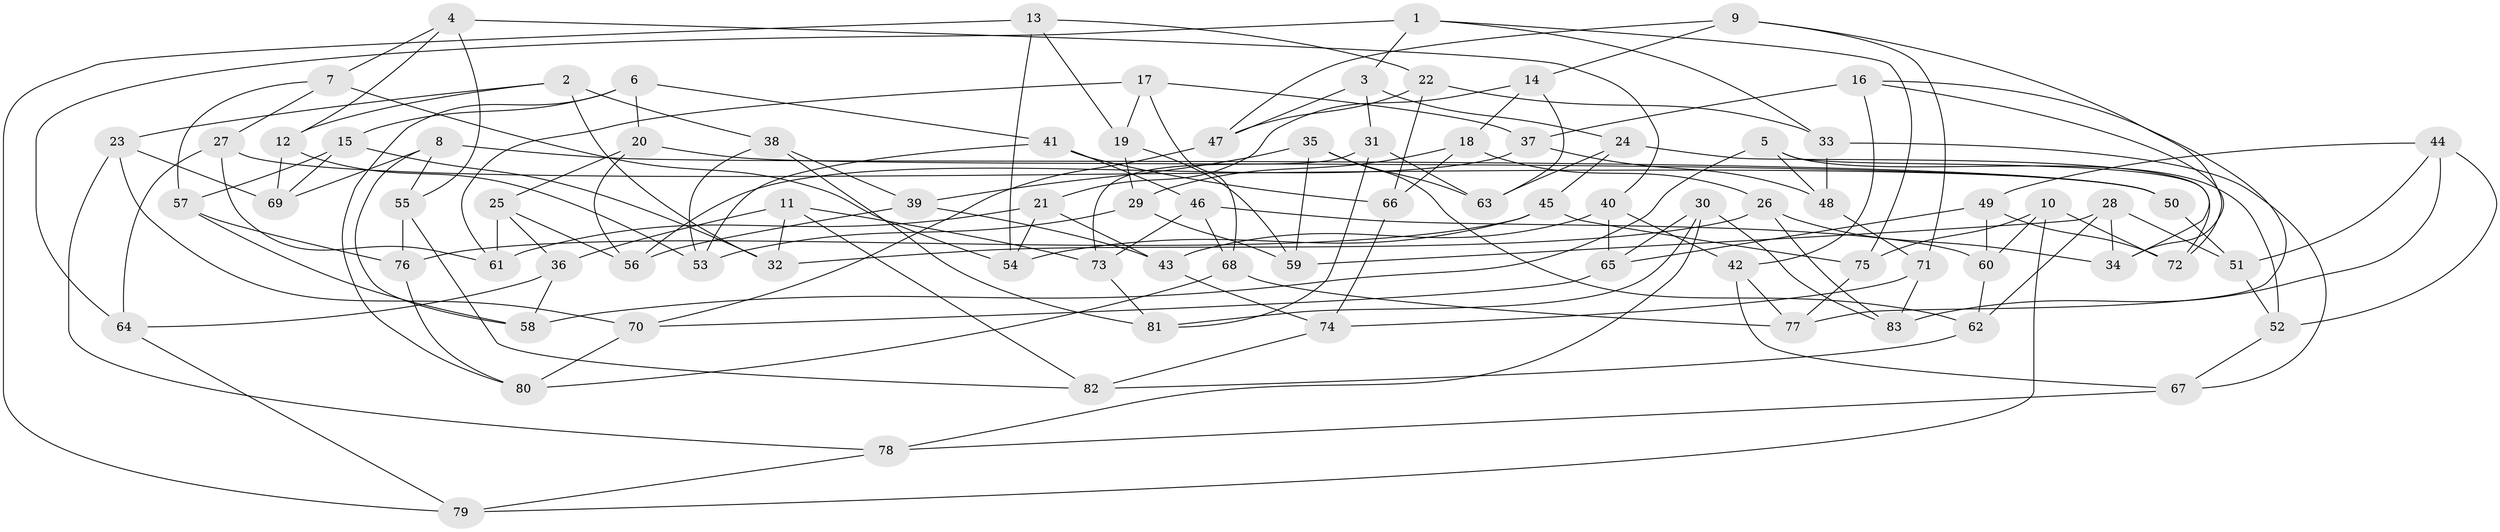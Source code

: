 // Generated by graph-tools (version 1.1) at 2025/03/03/09/25 03:03:09]
// undirected, 83 vertices, 166 edges
graph export_dot {
graph [start="1"]
  node [color=gray90,style=filled];
  1;
  2;
  3;
  4;
  5;
  6;
  7;
  8;
  9;
  10;
  11;
  12;
  13;
  14;
  15;
  16;
  17;
  18;
  19;
  20;
  21;
  22;
  23;
  24;
  25;
  26;
  27;
  28;
  29;
  30;
  31;
  32;
  33;
  34;
  35;
  36;
  37;
  38;
  39;
  40;
  41;
  42;
  43;
  44;
  45;
  46;
  47;
  48;
  49;
  50;
  51;
  52;
  53;
  54;
  55;
  56;
  57;
  58;
  59;
  60;
  61;
  62;
  63;
  64;
  65;
  66;
  67;
  68;
  69;
  70;
  71;
  72;
  73;
  74;
  75;
  76;
  77;
  78;
  79;
  80;
  81;
  82;
  83;
  1 -- 75;
  1 -- 64;
  1 -- 33;
  1 -- 3;
  2 -- 23;
  2 -- 32;
  2 -- 38;
  2 -- 12;
  3 -- 24;
  3 -- 31;
  3 -- 47;
  4 -- 7;
  4 -- 40;
  4 -- 55;
  4 -- 12;
  5 -- 34;
  5 -- 52;
  5 -- 48;
  5 -- 58;
  6 -- 80;
  6 -- 41;
  6 -- 15;
  6 -- 20;
  7 -- 27;
  7 -- 57;
  7 -- 54;
  8 -- 58;
  8 -- 50;
  8 -- 69;
  8 -- 55;
  9 -- 47;
  9 -- 14;
  9 -- 71;
  9 -- 72;
  10 -- 72;
  10 -- 79;
  10 -- 75;
  10 -- 60;
  11 -- 82;
  11 -- 73;
  11 -- 32;
  11 -- 36;
  12 -- 69;
  12 -- 53;
  13 -- 19;
  13 -- 79;
  13 -- 54;
  13 -- 22;
  14 -- 18;
  14 -- 21;
  14 -- 63;
  15 -- 32;
  15 -- 57;
  15 -- 69;
  16 -- 37;
  16 -- 42;
  16 -- 34;
  16 -- 77;
  17 -- 19;
  17 -- 61;
  17 -- 37;
  17 -- 68;
  18 -- 26;
  18 -- 66;
  18 -- 29;
  19 -- 59;
  19 -- 29;
  20 -- 50;
  20 -- 25;
  20 -- 56;
  21 -- 61;
  21 -- 43;
  21 -- 54;
  22 -- 33;
  22 -- 66;
  22 -- 47;
  23 -- 78;
  23 -- 70;
  23 -- 69;
  24 -- 45;
  24 -- 72;
  24 -- 63;
  25 -- 56;
  25 -- 61;
  25 -- 36;
  26 -- 32;
  26 -- 83;
  26 -- 34;
  27 -- 61;
  27 -- 64;
  27 -- 50;
  28 -- 51;
  28 -- 34;
  28 -- 59;
  28 -- 62;
  29 -- 59;
  29 -- 53;
  30 -- 83;
  30 -- 81;
  30 -- 65;
  30 -- 78;
  31 -- 63;
  31 -- 73;
  31 -- 81;
  33 -- 67;
  33 -- 48;
  35 -- 39;
  35 -- 63;
  35 -- 59;
  35 -- 62;
  36 -- 64;
  36 -- 58;
  37 -- 56;
  37 -- 48;
  38 -- 39;
  38 -- 81;
  38 -- 53;
  39 -- 56;
  39 -- 43;
  40 -- 65;
  40 -- 42;
  40 -- 43;
  41 -- 66;
  41 -- 53;
  41 -- 46;
  42 -- 77;
  42 -- 67;
  43 -- 74;
  44 -- 49;
  44 -- 83;
  44 -- 52;
  44 -- 51;
  45 -- 75;
  45 -- 76;
  45 -- 54;
  46 -- 73;
  46 -- 60;
  46 -- 68;
  47 -- 70;
  48 -- 71;
  49 -- 60;
  49 -- 65;
  49 -- 72;
  50 -- 51;
  51 -- 52;
  52 -- 67;
  55 -- 82;
  55 -- 76;
  57 -- 58;
  57 -- 76;
  60 -- 62;
  62 -- 82;
  64 -- 79;
  65 -- 70;
  66 -- 74;
  67 -- 78;
  68 -- 80;
  68 -- 77;
  70 -- 80;
  71 -- 74;
  71 -- 83;
  73 -- 81;
  74 -- 82;
  75 -- 77;
  76 -- 80;
  78 -- 79;
}
